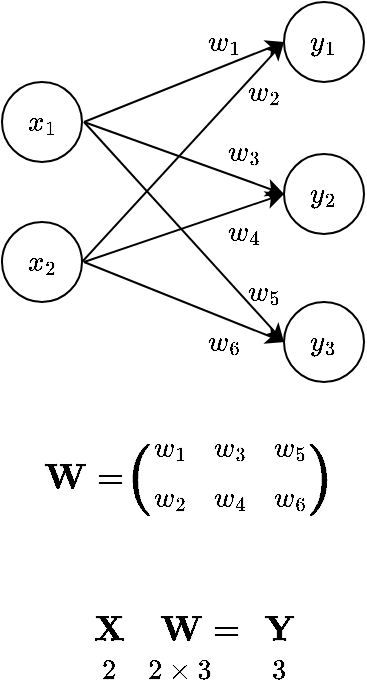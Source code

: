 <mxfile version="21.7.5" type="device">
  <diagram name="Page-1" id="8rsBeupqPq5HbvHfWnFI">
    <mxGraphModel dx="673" dy="419" grid="1" gridSize="10" guides="1" tooltips="1" connect="1" arrows="1" fold="1" page="1" pageScale="1" pageWidth="1200" pageHeight="1920" math="1" shadow="0">
      <root>
        <mxCell id="0" />
        <mxCell id="1" parent="0" />
        <mxCell id="6YPNB5nwMWMtcBoY5ooR-1" value="`x_1`" style="ellipse;whiteSpace=wrap;html=1;" vertex="1" parent="1">
          <mxGeometry x="479" y="350" width="40" height="40" as="geometry" />
        </mxCell>
        <mxCell id="6YPNB5nwMWMtcBoY5ooR-3" value="" style="endArrow=classic;html=1;rounded=0;entryX=0;entryY=0.5;entryDx=0;entryDy=0;" edge="1" parent="1" target="6YPNB5nwMWMtcBoY5ooR-15">
          <mxGeometry width="50" height="50" relative="1" as="geometry">
            <mxPoint x="520" y="370" as="sourcePoint" />
            <mxPoint x="600" y="365" as="targetPoint" />
          </mxGeometry>
        </mxCell>
        <mxCell id="6YPNB5nwMWMtcBoY5ooR-5" value="&lt;div&gt;`w_1`&lt;/div&gt;" style="text;html=1;strokeColor=none;fillColor=none;align=center;verticalAlign=middle;whiteSpace=wrap;rounded=0;" vertex="1" parent="1">
          <mxGeometry x="580" y="325" width="20" height="10" as="geometry" />
        </mxCell>
        <mxCell id="6YPNB5nwMWMtcBoY5ooR-11" value="`x_2`" style="ellipse;whiteSpace=wrap;html=1;" vertex="1" parent="1">
          <mxGeometry x="479" y="420" width="40" height="40" as="geometry" />
        </mxCell>
        <mxCell id="6YPNB5nwMWMtcBoY5ooR-14" value="" style="endArrow=classic;html=1;rounded=0;exitX=1;exitY=0.5;exitDx=0;exitDy=0;entryX=0;entryY=0.5;entryDx=0;entryDy=0;" edge="1" parent="1" target="6YPNB5nwMWMtcBoY5ooR-15">
          <mxGeometry width="50" height="50" relative="1" as="geometry">
            <mxPoint x="519" y="440" as="sourcePoint" />
            <mxPoint x="600" y="370" as="targetPoint" />
          </mxGeometry>
        </mxCell>
        <mxCell id="6YPNB5nwMWMtcBoY5ooR-15" value="`y_1`" style="ellipse;whiteSpace=wrap;html=1;" vertex="1" parent="1">
          <mxGeometry x="620" y="310" width="40" height="40" as="geometry" />
        </mxCell>
        <mxCell id="6YPNB5nwMWMtcBoY5ooR-18" value="`y_2`" style="ellipse;whiteSpace=wrap;html=1;" vertex="1" parent="1">
          <mxGeometry x="620" y="386" width="40" height="40" as="geometry" />
        </mxCell>
        <mxCell id="6YPNB5nwMWMtcBoY5ooR-19" value="`y_3`" style="ellipse;whiteSpace=wrap;html=1;" vertex="1" parent="1">
          <mxGeometry x="620" y="460" width="40" height="40" as="geometry" />
        </mxCell>
        <mxCell id="6YPNB5nwMWMtcBoY5ooR-22" value="" style="endArrow=classic;html=1;rounded=0;entryX=0;entryY=0.5;entryDx=0;entryDy=0;" edge="1" parent="1" target="6YPNB5nwMWMtcBoY5ooR-18">
          <mxGeometry width="50" height="50" relative="1" as="geometry">
            <mxPoint x="520" y="370" as="sourcePoint" />
            <mxPoint x="630" y="340" as="targetPoint" />
          </mxGeometry>
        </mxCell>
        <mxCell id="6YPNB5nwMWMtcBoY5ooR-23" value="" style="endArrow=classic;html=1;rounded=0;entryX=0;entryY=0.5;entryDx=0;entryDy=0;" edge="1" parent="1" target="6YPNB5nwMWMtcBoY5ooR-19">
          <mxGeometry width="50" height="50" relative="1" as="geometry">
            <mxPoint x="520" y="370" as="sourcePoint" />
            <mxPoint x="640" y="350" as="targetPoint" />
          </mxGeometry>
        </mxCell>
        <mxCell id="6YPNB5nwMWMtcBoY5ooR-24" value="" style="endArrow=classic;html=1;rounded=0;entryX=0;entryY=0.5;entryDx=0;entryDy=0;" edge="1" parent="1" target="6YPNB5nwMWMtcBoY5ooR-18">
          <mxGeometry width="50" height="50" relative="1" as="geometry">
            <mxPoint x="520" y="440" as="sourcePoint" />
            <mxPoint x="630" y="340" as="targetPoint" />
          </mxGeometry>
        </mxCell>
        <mxCell id="6YPNB5nwMWMtcBoY5ooR-25" value="" style="endArrow=classic;html=1;rounded=0;entryX=0;entryY=0.5;entryDx=0;entryDy=0;" edge="1" parent="1" target="6YPNB5nwMWMtcBoY5ooR-19">
          <mxGeometry width="50" height="50" relative="1" as="geometry">
            <mxPoint x="520" y="440" as="sourcePoint" />
            <mxPoint x="630" y="416" as="targetPoint" />
          </mxGeometry>
        </mxCell>
        <mxCell id="6YPNB5nwMWMtcBoY5ooR-27" value="&lt;div&gt;`w_2`&lt;/div&gt;" style="text;html=1;strokeColor=none;fillColor=none;align=center;verticalAlign=middle;whiteSpace=wrap;rounded=0;" vertex="1" parent="1">
          <mxGeometry x="600" y="350" width="20" height="10" as="geometry" />
        </mxCell>
        <mxCell id="6YPNB5nwMWMtcBoY5ooR-28" value="&lt;div&gt;`w_3`&lt;/div&gt;" style="text;html=1;strokeColor=none;fillColor=none;align=center;verticalAlign=middle;whiteSpace=wrap;rounded=0;" vertex="1" parent="1">
          <mxGeometry x="590" y="380" width="20" height="10" as="geometry" />
        </mxCell>
        <mxCell id="6YPNB5nwMWMtcBoY5ooR-29" value="&lt;div&gt;`w_4`&lt;/div&gt;" style="text;html=1;strokeColor=none;fillColor=none;align=center;verticalAlign=middle;whiteSpace=wrap;rounded=0;" vertex="1" parent="1">
          <mxGeometry x="590" y="420" width="20" height="10" as="geometry" />
        </mxCell>
        <mxCell id="6YPNB5nwMWMtcBoY5ooR-30" value="&lt;div&gt;`w_5`&lt;/div&gt;" style="text;html=1;strokeColor=none;fillColor=none;align=center;verticalAlign=middle;whiteSpace=wrap;rounded=0;" vertex="1" parent="1">
          <mxGeometry x="600" y="450" width="20" height="10" as="geometry" />
        </mxCell>
        <mxCell id="6YPNB5nwMWMtcBoY5ooR-31" value="&lt;div&gt;`w_6`&lt;/div&gt;" style="text;html=1;strokeColor=none;fillColor=none;align=center;verticalAlign=middle;whiteSpace=wrap;rounded=0;" vertex="1" parent="1">
          <mxGeometry x="580" y="475" width="20" height="10" as="geometry" />
        </mxCell>
        <mxCell id="6YPNB5nwMWMtcBoY5ooR-34" value="&lt;div&gt;`w_1`&lt;/div&gt;" style="text;html=1;strokeColor=none;fillColor=none;align=center;verticalAlign=middle;whiteSpace=wrap;rounded=0;" vertex="1" parent="1">
          <mxGeometry x="553" y="527.5" width="20" height="10" as="geometry" />
        </mxCell>
        <mxCell id="6YPNB5nwMWMtcBoY5ooR-35" value="&lt;div&gt;`w_3`&lt;/div&gt;" style="text;html=1;strokeColor=none;fillColor=none;align=center;verticalAlign=middle;whiteSpace=wrap;rounded=0;" vertex="1" parent="1">
          <mxGeometry x="583" y="527.5" width="20" height="10" as="geometry" />
        </mxCell>
        <mxCell id="6YPNB5nwMWMtcBoY5ooR-36" value="&lt;div&gt;`w_5`&lt;/div&gt;" style="text;html=1;strokeColor=none;fillColor=none;align=center;verticalAlign=middle;whiteSpace=wrap;rounded=0;" vertex="1" parent="1">
          <mxGeometry x="613" y="527.5" width="20" height="10" as="geometry" />
        </mxCell>
        <mxCell id="6YPNB5nwMWMtcBoY5ooR-37" value="&lt;div&gt;`w_2`&lt;/div&gt;" style="text;html=1;strokeColor=none;fillColor=none;align=center;verticalAlign=middle;whiteSpace=wrap;rounded=0;" vertex="1" parent="1">
          <mxGeometry x="553" y="552.5" width="20" height="10" as="geometry" />
        </mxCell>
        <mxCell id="6YPNB5nwMWMtcBoY5ooR-38" value="&lt;div&gt;`w_4`&lt;/div&gt;" style="text;html=1;strokeColor=none;fillColor=none;align=center;verticalAlign=middle;whiteSpace=wrap;rounded=0;" vertex="1" parent="1">
          <mxGeometry x="583" y="552.5" width="20" height="10" as="geometry" />
        </mxCell>
        <mxCell id="6YPNB5nwMWMtcBoY5ooR-39" value="&lt;div&gt;`w_6`&lt;/div&gt;" style="text;html=1;strokeColor=none;fillColor=none;align=center;verticalAlign=middle;whiteSpace=wrap;rounded=0;" vertex="1" parent="1">
          <mxGeometry x="613" y="552.5" width="20" height="10" as="geometry" />
        </mxCell>
        <mxCell id="6YPNB5nwMWMtcBoY5ooR-40" value="&lt;div style=&quot;font-size: 13px;&quot;&gt;&lt;font style=&quot;font-size: 30px;&quot;&gt;`(`&lt;/font&gt;&lt;/div&gt;" style="text;html=1;strokeColor=none;fillColor=none;align=center;verticalAlign=middle;whiteSpace=wrap;rounded=0;" vertex="1" parent="1">
          <mxGeometry x="543" y="520" width="10" height="55" as="geometry" />
        </mxCell>
        <mxCell id="6YPNB5nwMWMtcBoY5ooR-42" value="&lt;div style=&quot;font-size: 13px;&quot;&gt;&lt;font style=&quot;font-size: 30px;&quot;&gt;`)`&lt;/font&gt;&lt;/div&gt;" style="text;html=1;strokeColor=none;fillColor=none;align=center;verticalAlign=middle;whiteSpace=wrap;rounded=0;" vertex="1" parent="1">
          <mxGeometry x="633" y="520" width="10" height="55" as="geometry" />
        </mxCell>
        <mxCell id="6YPNB5nwMWMtcBoY5ooR-43" value="&lt;div style=&quot;font-size: 13px;&quot;&gt;&lt;font style=&quot;font-size: 15px;&quot;&gt;`\mathbf{X}`&lt;/font&gt;&lt;/div&gt;" style="text;html=1;strokeColor=none;fillColor=none;align=center;verticalAlign=middle;whiteSpace=wrap;rounded=0;" vertex="1" parent="1">
          <mxGeometry x="513" y="609" width="40" height="30" as="geometry" />
        </mxCell>
        <mxCell id="6YPNB5nwMWMtcBoY5ooR-46" value="&lt;div style=&quot;font-size: 13px;&quot;&gt;&lt;font style=&quot;font-size: 15px;&quot;&gt;`\mathbf{W} =`&lt;/font&gt;&lt;/div&gt;" style="text;html=1;strokeColor=none;fillColor=none;align=center;verticalAlign=middle;whiteSpace=wrap;rounded=0;" vertex="1" parent="1">
          <mxGeometry x="558" y="609" width="40" height="30" as="geometry" />
        </mxCell>
        <mxCell id="6YPNB5nwMWMtcBoY5ooR-47" value="&lt;div style=&quot;font-size: 13px;&quot;&gt;&lt;font style=&quot;font-size: 15px;&quot;&gt;`\mathbf{W} =`&lt;/font&gt;&lt;/div&gt;" style="text;html=1;strokeColor=none;fillColor=none;align=center;verticalAlign=middle;whiteSpace=wrap;rounded=0;" vertex="1" parent="1">
          <mxGeometry x="500" y="532.5" width="40" height="30" as="geometry" />
        </mxCell>
        <mxCell id="6YPNB5nwMWMtcBoY5ooR-48" value="&lt;div style=&quot;font-size: 13px;&quot;&gt;&lt;font style=&quot;font-size: 15px;&quot;&gt;`\mathbf{Y}`&lt;/font&gt;&lt;/div&gt;" style="text;html=1;strokeColor=none;fillColor=none;align=center;verticalAlign=middle;whiteSpace=wrap;rounded=0;" vertex="1" parent="1">
          <mxGeometry x="598" y="609" width="40" height="30" as="geometry" />
        </mxCell>
        <mxCell id="6YPNB5nwMWMtcBoY5ooR-50" value="&lt;div&gt;`2\times3`&lt;/div&gt;" style="text;html=1;strokeColor=none;fillColor=none;align=center;verticalAlign=middle;whiteSpace=wrap;rounded=0;" vertex="1" parent="1">
          <mxGeometry x="558" y="639" width="20" height="10" as="geometry" />
        </mxCell>
        <mxCell id="6YPNB5nwMWMtcBoY5ooR-51" value="&lt;div&gt;`2`&lt;/div&gt;" style="text;html=1;strokeColor=none;fillColor=none;align=center;verticalAlign=middle;whiteSpace=wrap;rounded=0;" vertex="1" parent="1">
          <mxGeometry x="523" y="639" width="20" height="10" as="geometry" />
        </mxCell>
        <mxCell id="6YPNB5nwMWMtcBoY5ooR-52" value="&lt;div&gt;`3`&lt;/div&gt;" style="text;html=1;strokeColor=none;fillColor=none;align=center;verticalAlign=middle;whiteSpace=wrap;rounded=0;" vertex="1" parent="1">
          <mxGeometry x="608" y="639" width="20" height="10" as="geometry" />
        </mxCell>
      </root>
    </mxGraphModel>
  </diagram>
</mxfile>
